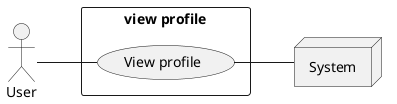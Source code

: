 @startuml uc_show_profile

actor User
node System

left to right direction

rectangle "view profile"{
  usecase "View profile" as view_profile

  User -- view_profile
  view_profile -- System
}

@enduml